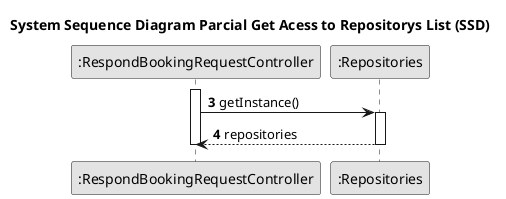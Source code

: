 @startuml
skinparam monochrome true
skinparam packageStyle rectangle
skinparam shadowing false

title System Sequence Diagram Parcial Get Acess to Repositorys List (SSD)

autonumber

'hide footbox
participant ":RespondBookingRequestController" as CTRL

participant ":Repositories" as RepositorySingleton

autonumber 3

        activate CTRL

        CTRL -> RepositorySingleton : getInstance()
            activate RepositorySingleton

            RepositorySingleton --> CTRL: repositories
            deactivate RepositorySingleton

        deactivate CTRL


@enduml